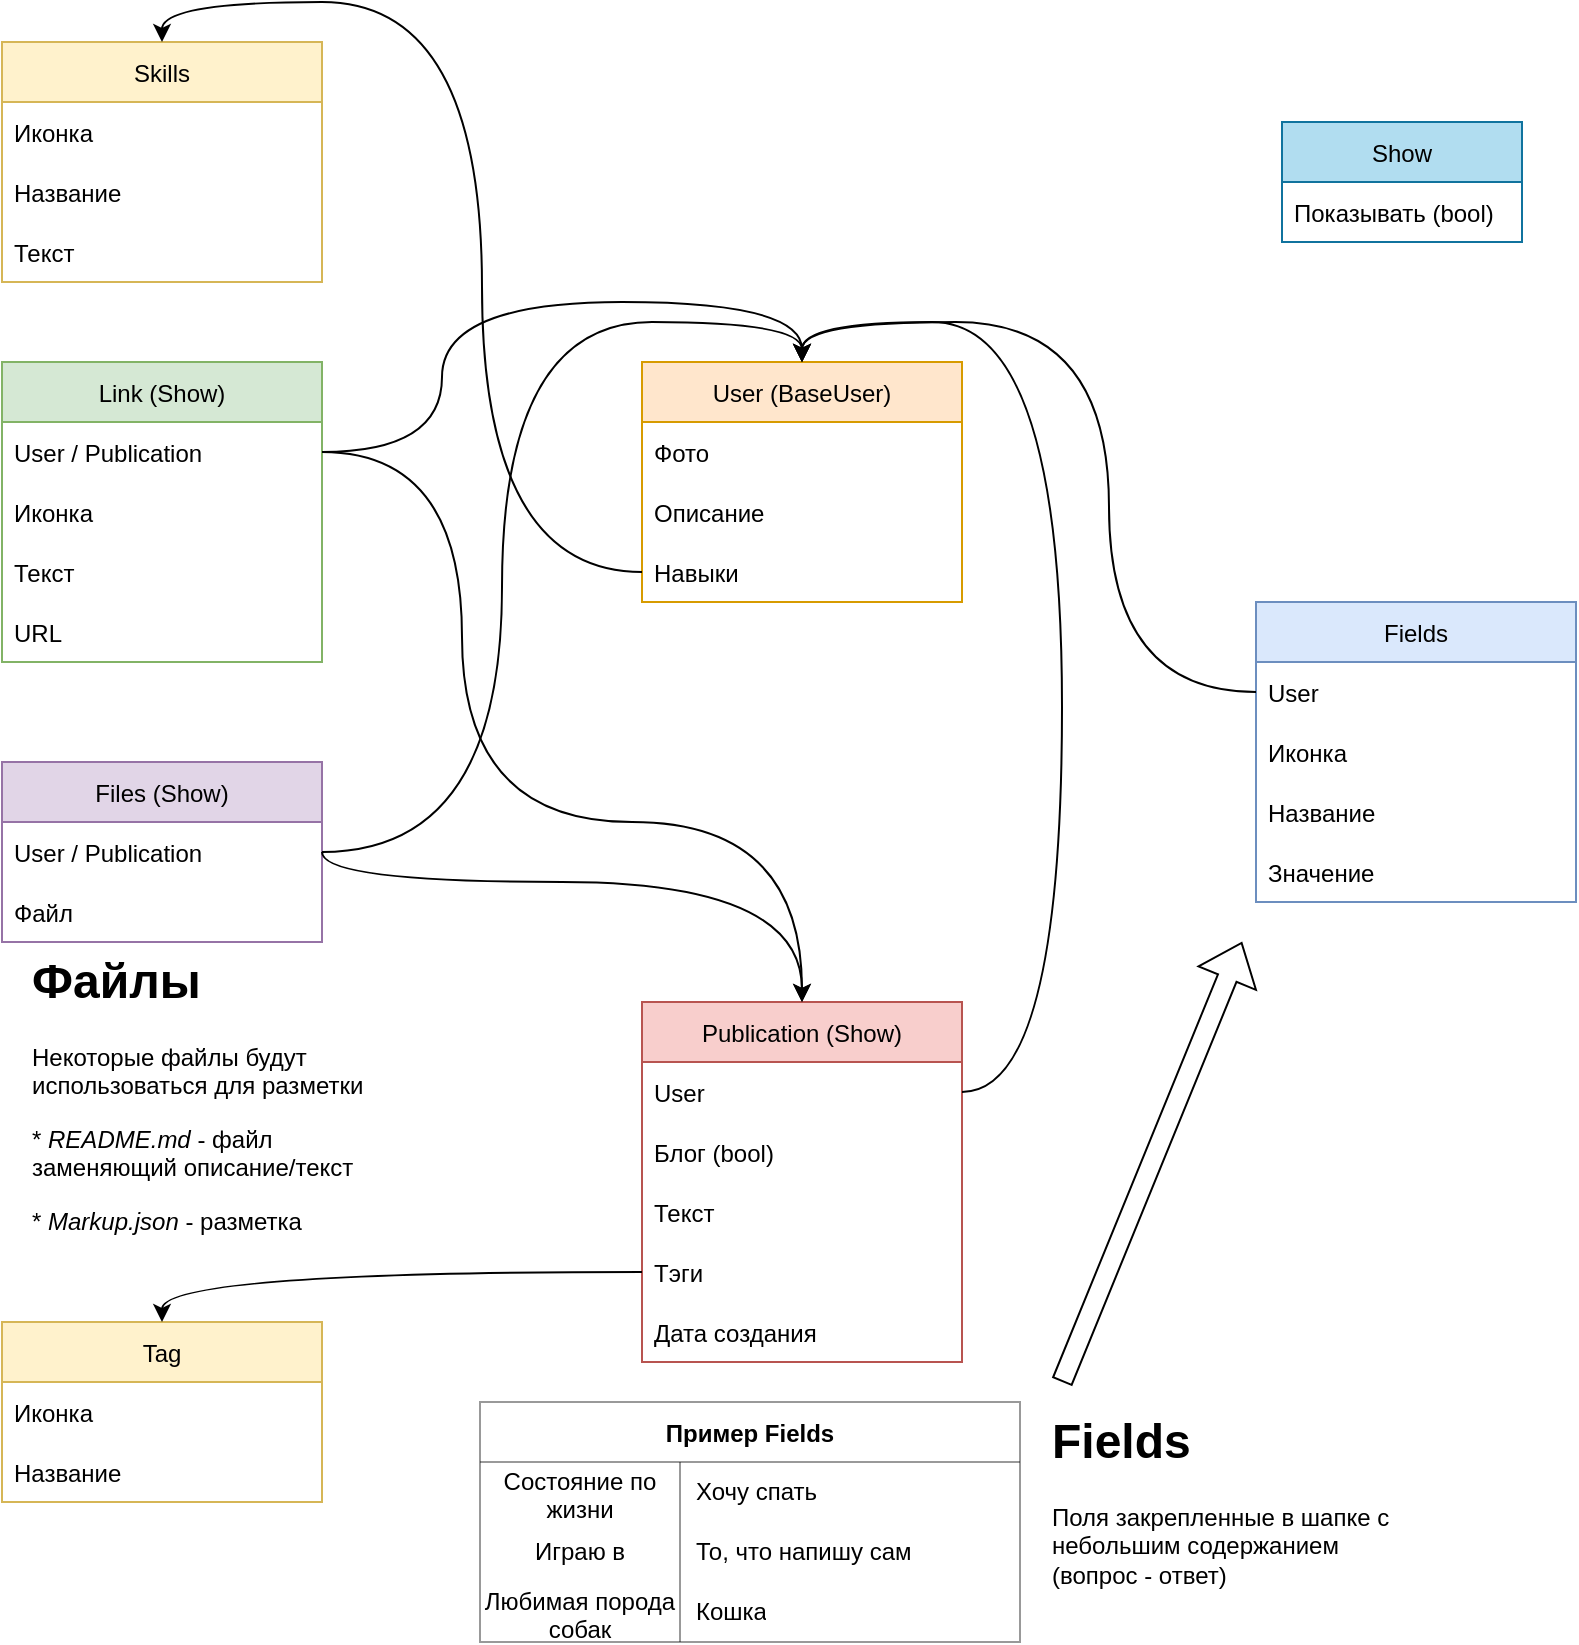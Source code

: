 <mxfile version="17.4.6" type="github"><diagram id="diV4F7xLku2t1hONYJBm" name="Page-1"><mxGraphModel dx="1728" dy="955" grid="1" gridSize="10" guides="1" tooltips="1" connect="1" arrows="1" fold="1" page="1" pageScale="1" pageWidth="827" pageHeight="1169" math="0" shadow="0"><root><mxCell id="0"/><mxCell id="1" parent="0"/><mxCell id="bQsFyaaz6VniipHngEQU-1" value="User (BaseUser)" style="swimlane;fontStyle=0;childLayout=stackLayout;horizontal=1;startSize=30;horizontalStack=0;resizeParent=1;resizeParentMax=0;resizeLast=0;collapsible=1;marginBottom=0;fillColor=#ffe6cc;strokeColor=#d79b00;" vertex="1" parent="1"><mxGeometry x="360" y="400" width="160" height="120" as="geometry"/></mxCell><mxCell id="bQsFyaaz6VniipHngEQU-3" value="Фото" style="text;strokeColor=none;fillColor=none;align=left;verticalAlign=middle;spacingLeft=4;spacingRight=4;overflow=hidden;points=[[0,0.5],[1,0.5]];portConstraint=eastwest;rotatable=0;" vertex="1" parent="bQsFyaaz6VniipHngEQU-1"><mxGeometry y="30" width="160" height="30" as="geometry"/></mxCell><mxCell id="bQsFyaaz6VniipHngEQU-4" value="Описание" style="text;strokeColor=none;fillColor=none;align=left;verticalAlign=middle;spacingLeft=4;spacingRight=4;overflow=hidden;points=[[0,0.5],[1,0.5]];portConstraint=eastwest;rotatable=0;" vertex="1" parent="bQsFyaaz6VniipHngEQU-1"><mxGeometry y="60" width="160" height="30" as="geometry"/></mxCell><mxCell id="bQsFyaaz6VniipHngEQU-75" value="Навыки" style="text;strokeColor=none;fillColor=none;align=left;verticalAlign=middle;spacingLeft=4;spacingRight=4;overflow=hidden;points=[[0,0.5],[1,0.5]];portConstraint=eastwest;rotatable=0;" vertex="1" parent="bQsFyaaz6VniipHngEQU-1"><mxGeometry y="90" width="160" height="30" as="geometry"/></mxCell><mxCell id="bQsFyaaz6VniipHngEQU-5" value="Files (Show)" style="swimlane;fontStyle=0;childLayout=stackLayout;horizontal=1;startSize=30;horizontalStack=0;resizeParent=1;resizeParentMax=0;resizeLast=0;collapsible=1;marginBottom=0;fillColor=#e1d5e7;strokeColor=#9673a6;" vertex="1" parent="1"><mxGeometry x="40" y="600" width="160" height="90" as="geometry"/></mxCell><mxCell id="bQsFyaaz6VniipHngEQU-6" value="User / Publication" style="text;strokeColor=none;fillColor=none;align=left;verticalAlign=middle;spacingLeft=4;spacingRight=4;overflow=hidden;points=[[0,0.5],[1,0.5]];portConstraint=eastwest;rotatable=0;" vertex="1" parent="bQsFyaaz6VniipHngEQU-5"><mxGeometry y="30" width="160" height="30" as="geometry"/></mxCell><mxCell id="bQsFyaaz6VniipHngEQU-7" value="Файл" style="text;strokeColor=none;fillColor=none;align=left;verticalAlign=middle;spacingLeft=4;spacingRight=4;overflow=hidden;points=[[0,0.5],[1,0.5]];portConstraint=eastwest;rotatable=0;" vertex="1" parent="bQsFyaaz6VniipHngEQU-5"><mxGeometry y="60" width="160" height="30" as="geometry"/></mxCell><mxCell id="bQsFyaaz6VniipHngEQU-13" value="Publication (Show)" style="swimlane;fontStyle=0;childLayout=stackLayout;horizontal=1;startSize=30;horizontalStack=0;resizeParent=1;resizeParentMax=0;resizeLast=0;collapsible=1;marginBottom=0;fillColor=#f8cecc;strokeColor=#b85450;" vertex="1" parent="1"><mxGeometry x="360" y="720" width="160" height="180" as="geometry"/></mxCell><mxCell id="bQsFyaaz6VniipHngEQU-44" value="User" style="text;strokeColor=none;fillColor=none;align=left;verticalAlign=middle;spacingLeft=4;spacingRight=4;overflow=hidden;points=[[0,0.5],[1,0.5]];portConstraint=eastwest;rotatable=0;" vertex="1" parent="bQsFyaaz6VniipHngEQU-13"><mxGeometry y="30" width="160" height="30" as="geometry"/></mxCell><mxCell id="bQsFyaaz6VniipHngEQU-29" value="Блог (bool)" style="text;strokeColor=none;fillColor=none;align=left;verticalAlign=middle;spacingLeft=4;spacingRight=4;overflow=hidden;points=[[0,0.5],[1,0.5]];portConstraint=eastwest;rotatable=0;" vertex="1" parent="bQsFyaaz6VniipHngEQU-13"><mxGeometry y="60" width="160" height="30" as="geometry"/></mxCell><mxCell id="bQsFyaaz6VniipHngEQU-76" value="Текст" style="text;strokeColor=none;fillColor=none;align=left;verticalAlign=middle;spacingLeft=4;spacingRight=4;overflow=hidden;points=[[0,0.5],[1,0.5]];portConstraint=eastwest;rotatable=0;" vertex="1" parent="bQsFyaaz6VniipHngEQU-13"><mxGeometry y="90" width="160" height="30" as="geometry"/></mxCell><mxCell id="bQsFyaaz6VniipHngEQU-15" value="Тэги" style="text;strokeColor=none;fillColor=none;align=left;verticalAlign=middle;spacingLeft=4;spacingRight=4;overflow=hidden;points=[[0,0.5],[1,0.5]];portConstraint=eastwest;rotatable=0;" vertex="1" parent="bQsFyaaz6VniipHngEQU-13"><mxGeometry y="120" width="160" height="30" as="geometry"/></mxCell><mxCell id="bQsFyaaz6VniipHngEQU-156" value="Дата создания" style="text;strokeColor=none;fillColor=none;align=left;verticalAlign=middle;spacingLeft=4;spacingRight=4;overflow=hidden;points=[[0,0.5],[1,0.5]];portConstraint=eastwest;rotatable=0;" vertex="1" parent="bQsFyaaz6VniipHngEQU-13"><mxGeometry y="150" width="160" height="30" as="geometry"/></mxCell><mxCell id="bQsFyaaz6VniipHngEQU-17" value="Link (Show)" style="swimlane;fontStyle=0;childLayout=stackLayout;horizontal=1;startSize=30;horizontalStack=0;resizeParent=1;resizeParentMax=0;resizeLast=0;collapsible=1;marginBottom=0;fillColor=#d5e8d4;strokeColor=#82b366;" vertex="1" parent="1"><mxGeometry x="40" y="400" width="160" height="150" as="geometry"/></mxCell><mxCell id="bQsFyaaz6VniipHngEQU-28" value="User / Publication" style="text;strokeColor=none;fillColor=none;align=left;verticalAlign=middle;spacingLeft=4;spacingRight=4;overflow=hidden;points=[[0,0.5],[1,0.5]];portConstraint=eastwest;rotatable=0;" vertex="1" parent="bQsFyaaz6VniipHngEQU-17"><mxGeometry y="30" width="160" height="30" as="geometry"/></mxCell><mxCell id="bQsFyaaz6VniipHngEQU-18" value="Иконка" style="text;strokeColor=none;fillColor=none;align=left;verticalAlign=middle;spacingLeft=4;spacingRight=4;overflow=hidden;points=[[0,0.5],[1,0.5]];portConstraint=eastwest;rotatable=0;" vertex="1" parent="bQsFyaaz6VniipHngEQU-17"><mxGeometry y="60" width="160" height="30" as="geometry"/></mxCell><mxCell id="bQsFyaaz6VniipHngEQU-19" value="Текст" style="text;strokeColor=none;fillColor=none;align=left;verticalAlign=middle;spacingLeft=4;spacingRight=4;overflow=hidden;points=[[0,0.5],[1,0.5]];portConstraint=eastwest;rotatable=0;" vertex="1" parent="bQsFyaaz6VniipHngEQU-17"><mxGeometry y="90" width="160" height="30" as="geometry"/></mxCell><mxCell id="bQsFyaaz6VniipHngEQU-20" value="URL" style="text;strokeColor=none;fillColor=none;align=left;verticalAlign=middle;spacingLeft=4;spacingRight=4;overflow=hidden;points=[[0,0.5],[1,0.5]];portConstraint=eastwest;rotatable=0;" vertex="1" parent="bQsFyaaz6VniipHngEQU-17"><mxGeometry y="120" width="160" height="30" as="geometry"/></mxCell><mxCell id="bQsFyaaz6VniipHngEQU-30" style="edgeStyle=orthogonalEdgeStyle;rounded=0;orthogonalLoop=1;jettySize=auto;html=1;exitX=1;exitY=0.5;exitDx=0;exitDy=0;entryX=0.5;entryY=0;entryDx=0;entryDy=0;fontFamily=Helvetica;fontSize=32;curved=1;" edge="1" parent="1" source="bQsFyaaz6VniipHngEQU-6" target="bQsFyaaz6VniipHngEQU-13"><mxGeometry relative="1" as="geometry"><Array as="points"><mxPoint x="200" y="660"/><mxPoint x="440" y="660"/></Array></mxGeometry></mxCell><mxCell id="bQsFyaaz6VniipHngEQU-36" value="Show" style="swimlane;fontStyle=0;childLayout=stackLayout;horizontal=1;startSize=30;horizontalStack=0;resizeParent=1;resizeParentMax=0;resizeLast=0;collapsible=1;marginBottom=0;fillColor=#b1ddf0;strokeColor=#10739e;" vertex="1" parent="1"><mxGeometry x="680" y="280" width="120" height="60" as="geometry"/></mxCell><mxCell id="bQsFyaaz6VniipHngEQU-37" value="Показывать (bool)" style="text;strokeColor=none;fillColor=none;align=left;verticalAlign=middle;spacingLeft=4;spacingRight=4;overflow=hidden;points=[[0,0.5],[1,0.5]];portConstraint=eastwest;rotatable=0;" vertex="1" parent="bQsFyaaz6VniipHngEQU-36"><mxGeometry y="30" width="120" height="30" as="geometry"/></mxCell><mxCell id="bQsFyaaz6VniipHngEQU-47" value="&lt;h1&gt;Файлы&lt;/h1&gt;&lt;p&gt;Некоторые файлы будут использоваться для разметки&lt;/p&gt;&lt;p&gt;* &lt;i&gt;README.md&lt;/i&gt; - файл заменяющий описание/текст&lt;/p&gt;&lt;p&gt;*&amp;nbsp;&lt;i&gt;Markup.json&lt;/i&gt; - разметка&lt;/p&gt;" style="text;html=1;strokeColor=none;fillColor=none;spacing=5;spacingTop=-20;whiteSpace=wrap;overflow=hidden;rounded=0;fontFamily=Helvetica;fontSize=12;opacity=40;" vertex="1" parent="1"><mxGeometry x="50" y="690" width="190" height="150" as="geometry"/></mxCell><mxCell id="bQsFyaaz6VniipHngEQU-51" style="edgeStyle=orthogonalEdgeStyle;rounded=0;orthogonalLoop=1;jettySize=auto;html=1;exitX=1;exitY=0.5;exitDx=0;exitDy=0;entryX=0.5;entryY=0;entryDx=0;entryDy=0;fontFamily=Helvetica;fontSize=12;curved=1;" edge="1" parent="1" source="bQsFyaaz6VniipHngEQU-44" target="bQsFyaaz6VniipHngEQU-1"><mxGeometry relative="1" as="geometry"><Array as="points"><mxPoint x="570" y="765"/><mxPoint x="570" y="380"/><mxPoint x="440" y="380"/></Array></mxGeometry></mxCell><mxCell id="bQsFyaaz6VniipHngEQU-52" style="edgeStyle=orthogonalEdgeStyle;rounded=0;orthogonalLoop=1;jettySize=auto;html=1;exitX=1;exitY=0.5;exitDx=0;exitDy=0;entryX=0.5;entryY=0;entryDx=0;entryDy=0;fontFamily=Helvetica;fontSize=12;curved=1;" edge="1" parent="1" source="bQsFyaaz6VniipHngEQU-28" target="bQsFyaaz6VniipHngEQU-1"><mxGeometry relative="1" as="geometry"><Array as="points"><mxPoint x="260" y="445"/><mxPoint x="260" y="370"/><mxPoint x="440" y="370"/></Array></mxGeometry></mxCell><mxCell id="bQsFyaaz6VniipHngEQU-53" style="edgeStyle=orthogonalEdgeStyle;rounded=0;orthogonalLoop=1;jettySize=auto;html=1;exitX=1;exitY=0.5;exitDx=0;exitDy=0;entryX=0.5;entryY=0;entryDx=0;entryDy=0;fontFamily=Helvetica;fontSize=12;curved=1;" edge="1" parent="1" source="bQsFyaaz6VniipHngEQU-6" target="bQsFyaaz6VniipHngEQU-1"><mxGeometry relative="1" as="geometry"><Array as="points"><mxPoint x="290" y="645"/><mxPoint x="290" y="380"/><mxPoint x="440" y="380"/></Array></mxGeometry></mxCell><mxCell id="bQsFyaaz6VniipHngEQU-54" style="edgeStyle=orthogonalEdgeStyle;rounded=0;orthogonalLoop=1;jettySize=auto;html=1;exitX=1;exitY=0.5;exitDx=0;exitDy=0;entryX=0.5;entryY=0;entryDx=0;entryDy=0;fontFamily=Helvetica;fontSize=12;curved=1;" edge="1" parent="1" source="bQsFyaaz6VniipHngEQU-28" target="bQsFyaaz6VniipHngEQU-13"><mxGeometry relative="1" as="geometry"><Array as="points"><mxPoint x="270" y="445"/><mxPoint x="270" y="630"/><mxPoint x="440" y="630"/></Array></mxGeometry></mxCell><mxCell id="bQsFyaaz6VniipHngEQU-55" value="Fields" style="swimlane;fontStyle=0;childLayout=stackLayout;horizontal=1;startSize=30;horizontalStack=0;resizeParent=1;resizeParentMax=0;resizeLast=0;collapsible=1;marginBottom=0;fillColor=#dae8fc;strokeColor=#6c8ebf;" vertex="1" parent="1"><mxGeometry x="667" y="520" width="160" height="150" as="geometry"/></mxCell><mxCell id="bQsFyaaz6VniipHngEQU-56" value="User" style="text;strokeColor=none;fillColor=none;align=left;verticalAlign=middle;spacingLeft=4;spacingRight=4;overflow=hidden;points=[[0,0.5],[1,0.5]];portConstraint=eastwest;rotatable=0;" vertex="1" parent="bQsFyaaz6VniipHngEQU-55"><mxGeometry y="30" width="160" height="30" as="geometry"/></mxCell><mxCell id="bQsFyaaz6VniipHngEQU-57" value="Иконка" style="text;strokeColor=none;fillColor=none;align=left;verticalAlign=middle;spacingLeft=4;spacingRight=4;overflow=hidden;points=[[0,0.5],[1,0.5]];portConstraint=eastwest;rotatable=0;" vertex="1" parent="bQsFyaaz6VniipHngEQU-55"><mxGeometry y="60" width="160" height="30" as="geometry"/></mxCell><mxCell id="bQsFyaaz6VniipHngEQU-58" value="Название" style="text;strokeColor=none;fillColor=none;align=left;verticalAlign=middle;spacingLeft=4;spacingRight=4;overflow=hidden;points=[[0,0.5],[1,0.5]];portConstraint=eastwest;rotatable=0;" vertex="1" parent="bQsFyaaz6VniipHngEQU-55"><mxGeometry y="90" width="160" height="30" as="geometry"/></mxCell><mxCell id="bQsFyaaz6VniipHngEQU-59" value="Значение" style="text;strokeColor=none;fillColor=none;align=left;verticalAlign=middle;spacingLeft=4;spacingRight=4;overflow=hidden;points=[[0,0.5],[1,0.5]];portConstraint=eastwest;rotatable=0;" vertex="1" parent="bQsFyaaz6VniipHngEQU-55"><mxGeometry y="120" width="160" height="30" as="geometry"/></mxCell><mxCell id="bQsFyaaz6VniipHngEQU-61" style="edgeStyle=orthogonalEdgeStyle;curved=1;rounded=0;orthogonalLoop=1;jettySize=auto;html=1;exitX=0;exitY=0.5;exitDx=0;exitDy=0;entryX=0.5;entryY=0;entryDx=0;entryDy=0;fontFamily=Helvetica;fontSize=12;" edge="1" parent="1" source="bQsFyaaz6VniipHngEQU-56" target="bQsFyaaz6VniipHngEQU-1"><mxGeometry relative="1" as="geometry"/></mxCell><mxCell id="bQsFyaaz6VniipHngEQU-62" value="Пример Fields" style="shape=table;startSize=30;container=1;collapsible=0;childLayout=tableLayout;fixedRows=1;rowLines=0;fontStyle=1;fontFamily=Helvetica;fontSize=12;opacity=40;" vertex="1" parent="1"><mxGeometry x="279" y="920" width="270" height="120" as="geometry"/></mxCell><mxCell id="bQsFyaaz6VniipHngEQU-63" value="" style="shape=tableRow;horizontal=0;startSize=0;swimlaneHead=0;swimlaneBody=0;top=0;left=0;bottom=0;right=0;collapsible=0;dropTarget=0;fillColor=none;points=[[0,0.5],[1,0.5]];portConstraint=eastwest;fontFamily=Helvetica;fontSize=12;opacity=40;" vertex="1" parent="bQsFyaaz6VniipHngEQU-62"><mxGeometry y="30" width="270" height="30" as="geometry"/></mxCell><mxCell id="bQsFyaaz6VniipHngEQU-64" value="Состояние по жизни" style="shape=partialRectangle;html=1;whiteSpace=wrap;connectable=0;fillColor=none;top=0;left=0;bottom=0;right=0;overflow=hidden;pointerEvents=1;fontFamily=Helvetica;fontSize=12;opacity=40;" vertex="1" parent="bQsFyaaz6VniipHngEQU-63"><mxGeometry width="100" height="30" as="geometry"><mxRectangle width="100" height="30" as="alternateBounds"/></mxGeometry></mxCell><mxCell id="bQsFyaaz6VniipHngEQU-65" value="Хочу спать" style="shape=partialRectangle;html=1;whiteSpace=wrap;connectable=0;fillColor=none;top=0;left=0;bottom=0;right=0;align=left;spacingLeft=6;overflow=hidden;fontFamily=Helvetica;fontSize=12;opacity=40;" vertex="1" parent="bQsFyaaz6VniipHngEQU-63"><mxGeometry x="100" width="170" height="30" as="geometry"><mxRectangle width="170" height="30" as="alternateBounds"/></mxGeometry></mxCell><mxCell id="bQsFyaaz6VniipHngEQU-66" value="" style="shape=tableRow;horizontal=0;startSize=0;swimlaneHead=0;swimlaneBody=0;top=0;left=0;bottom=0;right=0;collapsible=0;dropTarget=0;fillColor=none;points=[[0,0.5],[1,0.5]];portConstraint=eastwest;fontFamily=Helvetica;fontSize=12;opacity=40;" vertex="1" parent="bQsFyaaz6VniipHngEQU-62"><mxGeometry y="60" width="270" height="30" as="geometry"/></mxCell><mxCell id="bQsFyaaz6VniipHngEQU-67" value="Играю в" style="shape=partialRectangle;html=1;whiteSpace=wrap;connectable=0;fillColor=none;top=0;left=0;bottom=0;right=0;overflow=hidden;fontFamily=Helvetica;fontSize=12;opacity=40;" vertex="1" parent="bQsFyaaz6VniipHngEQU-66"><mxGeometry width="100" height="30" as="geometry"><mxRectangle width="100" height="30" as="alternateBounds"/></mxGeometry></mxCell><mxCell id="bQsFyaaz6VniipHngEQU-68" value="То, что напишу сам" style="shape=partialRectangle;html=1;whiteSpace=wrap;connectable=0;fillColor=none;top=0;left=0;bottom=0;right=0;align=left;spacingLeft=6;overflow=hidden;fontFamily=Helvetica;fontSize=12;opacity=40;" vertex="1" parent="bQsFyaaz6VniipHngEQU-66"><mxGeometry x="100" width="170" height="30" as="geometry"><mxRectangle width="170" height="30" as="alternateBounds"/></mxGeometry></mxCell><mxCell id="bQsFyaaz6VniipHngEQU-69" value="" style="shape=tableRow;horizontal=0;startSize=0;swimlaneHead=0;swimlaneBody=0;top=0;left=0;bottom=0;right=0;collapsible=0;dropTarget=0;fillColor=none;points=[[0,0.5],[1,0.5]];portConstraint=eastwest;fontFamily=Helvetica;fontSize=12;opacity=40;" vertex="1" parent="bQsFyaaz6VniipHngEQU-62"><mxGeometry y="90" width="270" height="30" as="geometry"/></mxCell><mxCell id="bQsFyaaz6VniipHngEQU-70" value="Любимая порода собак" style="shape=partialRectangle;html=1;whiteSpace=wrap;connectable=0;fillColor=none;top=0;left=0;bottom=0;right=0;overflow=hidden;fontFamily=Helvetica;fontSize=12;opacity=40;" vertex="1" parent="bQsFyaaz6VniipHngEQU-69"><mxGeometry width="100" height="30" as="geometry"><mxRectangle width="100" height="30" as="alternateBounds"/></mxGeometry></mxCell><mxCell id="bQsFyaaz6VniipHngEQU-71" value="Кошка" style="shape=partialRectangle;html=1;whiteSpace=wrap;connectable=0;fillColor=none;top=0;left=0;bottom=0;right=0;align=left;spacingLeft=6;overflow=hidden;fontFamily=Helvetica;fontSize=12;opacity=40;" vertex="1" parent="bQsFyaaz6VniipHngEQU-69"><mxGeometry x="100" width="170" height="30" as="geometry"><mxRectangle width="170" height="30" as="alternateBounds"/></mxGeometry></mxCell><mxCell id="bQsFyaaz6VniipHngEQU-73" value="" style="shape=flexArrow;endArrow=classic;html=1;rounded=0;fontFamily=Helvetica;fontSize=12;curved=1;" edge="1" parent="1"><mxGeometry width="50" height="50" relative="1" as="geometry"><mxPoint x="570" y="910" as="sourcePoint"/><mxPoint x="660" y="690" as="targetPoint"/></mxGeometry></mxCell><mxCell id="bQsFyaaz6VniipHngEQU-74" value="&lt;h1&gt;&lt;span style=&quot;text-align: center&quot;&gt;&lt;font style=&quot;font-size: 24px&quot;&gt;Fields&lt;/font&gt;&lt;/span&gt;&lt;br&gt;&lt;/h1&gt;&lt;p&gt;Поля закрепленные в шапке с небольшим содержанием (вопрос - ответ)&lt;/p&gt;" style="text;html=1;strokeColor=none;fillColor=none;spacing=5;spacingTop=-20;whiteSpace=wrap;overflow=hidden;rounded=0;fontFamily=Helvetica;fontSize=12;opacity=40;" vertex="1" parent="1"><mxGeometry x="560" y="920" width="190" height="120" as="geometry"/></mxCell><mxCell id="bQsFyaaz6VniipHngEQU-81" value="Skills" style="swimlane;fontStyle=0;childLayout=stackLayout;horizontal=1;startSize=30;horizontalStack=0;resizeParent=1;resizeParentMax=0;resizeLast=0;collapsible=1;marginBottom=0;fillColor=#fff2cc;strokeColor=#d6b656;" vertex="1" parent="1"><mxGeometry x="40" y="240" width="160" height="120" as="geometry"/></mxCell><mxCell id="bQsFyaaz6VniipHngEQU-83" value="Иконка" style="text;strokeColor=none;fillColor=none;align=left;verticalAlign=middle;spacingLeft=4;spacingRight=4;overflow=hidden;points=[[0,0.5],[1,0.5]];portConstraint=eastwest;rotatable=0;" vertex="1" parent="bQsFyaaz6VniipHngEQU-81"><mxGeometry y="30" width="160" height="30" as="geometry"/></mxCell><mxCell id="bQsFyaaz6VniipHngEQU-85" value="Название" style="text;strokeColor=none;fillColor=none;align=left;verticalAlign=middle;spacingLeft=4;spacingRight=4;overflow=hidden;points=[[0,0.5],[1,0.5]];portConstraint=eastwest;rotatable=0;" vertex="1" parent="bQsFyaaz6VniipHngEQU-81"><mxGeometry y="60" width="160" height="30" as="geometry"/></mxCell><mxCell id="bQsFyaaz6VniipHngEQU-84" value="Текст" style="text;strokeColor=none;fillColor=none;align=left;verticalAlign=middle;spacingLeft=4;spacingRight=4;overflow=hidden;points=[[0,0.5],[1,0.5]];portConstraint=eastwest;rotatable=0;" vertex="1" parent="bQsFyaaz6VniipHngEQU-81"><mxGeometry y="90" width="160" height="30" as="geometry"/></mxCell><mxCell id="bQsFyaaz6VniipHngEQU-87" style="edgeStyle=orthogonalEdgeStyle;curved=1;rounded=0;orthogonalLoop=1;jettySize=auto;html=1;exitX=0;exitY=0.5;exitDx=0;exitDy=0;entryX=0.5;entryY=0;entryDx=0;entryDy=0;fontFamily=Helvetica;fontSize=24;" edge="1" parent="1" source="bQsFyaaz6VniipHngEQU-75" target="bQsFyaaz6VniipHngEQU-81"><mxGeometry relative="1" as="geometry"/></mxCell><mxCell id="bQsFyaaz6VniipHngEQU-88" value="Tag" style="swimlane;fontStyle=0;childLayout=stackLayout;horizontal=1;startSize=30;horizontalStack=0;resizeParent=1;resizeParentMax=0;resizeLast=0;collapsible=1;marginBottom=0;fillColor=#fff2cc;strokeColor=#d6b656;" vertex="1" parent="1"><mxGeometry x="40" y="880" width="160" height="90" as="geometry"/></mxCell><mxCell id="bQsFyaaz6VniipHngEQU-89" value="Иконка" style="text;strokeColor=none;fillColor=none;align=left;verticalAlign=middle;spacingLeft=4;spacingRight=4;overflow=hidden;points=[[0,0.5],[1,0.5]];portConstraint=eastwest;rotatable=0;" vertex="1" parent="bQsFyaaz6VniipHngEQU-88"><mxGeometry y="30" width="160" height="30" as="geometry"/></mxCell><mxCell id="bQsFyaaz6VniipHngEQU-90" value="Название" style="text;strokeColor=none;fillColor=none;align=left;verticalAlign=middle;spacingLeft=4;spacingRight=4;overflow=hidden;points=[[0,0.5],[1,0.5]];portConstraint=eastwest;rotatable=0;" vertex="1" parent="bQsFyaaz6VniipHngEQU-88"><mxGeometry y="60" width="160" height="30" as="geometry"/></mxCell><mxCell id="bQsFyaaz6VniipHngEQU-94" style="edgeStyle=orthogonalEdgeStyle;curved=1;rounded=0;orthogonalLoop=1;jettySize=auto;html=1;exitX=0;exitY=0.5;exitDx=0;exitDy=0;entryX=0.5;entryY=0;entryDx=0;entryDy=0;fontFamily=Helvetica;fontSize=24;" edge="1" parent="1" source="bQsFyaaz6VniipHngEQU-15" target="bQsFyaaz6VniipHngEQU-88"><mxGeometry relative="1" as="geometry"/></mxCell></root></mxGraphModel></diagram></mxfile>